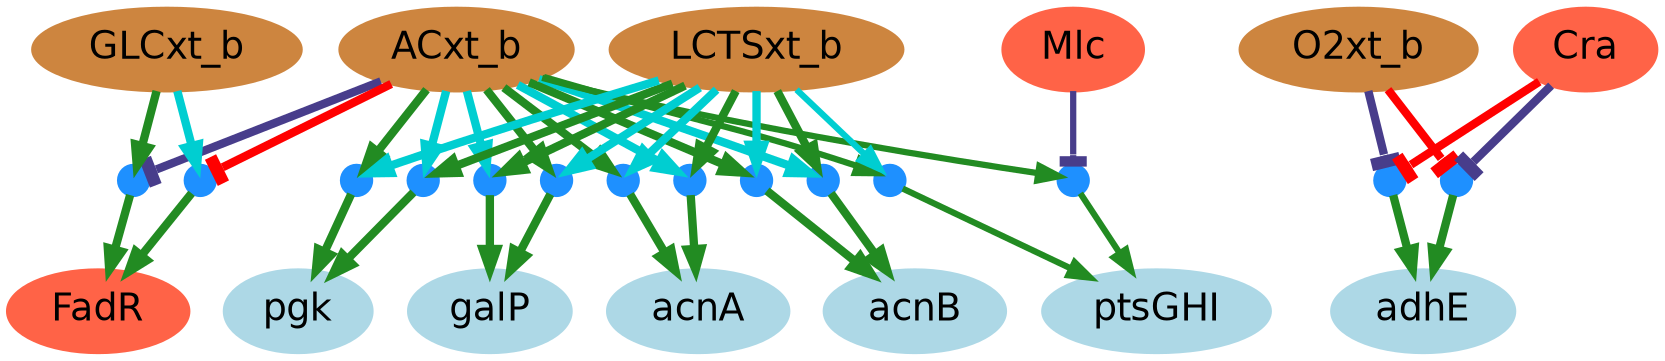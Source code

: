 digraph  {
"incluFadR/!ACxt_b/GLCxt_b" [color=dodgerblue, fillcolor=dodgerblue, fixedsize=True, fontname=Helvetica, fontsize=18, height="0.2", label=" ", shape=ellipse, style="filled, bold", width="0.2"];
FadR [color=tomato, fillcolor=tomato, fontname=Helvetica, fontsize=18, shape=ellipse, style="filled, bold"];
ACxt_b [color=peru, fillcolor=peru, fontname=Helvetica, fontsize=18, shape=ellipse, style="filled, bold"];
GLCxt_b [color=peru, fillcolor=peru, fontname=Helvetica, fontsize=18, shape=ellipse, style="filled, bold"];
"incluFadR/GLCxt_b/!ACxt_b" [color=dodgerblue, fillcolor=dodgerblue, fixedsize=True, fontname=Helvetica, fontsize=18, height="0.2", label=" ", shape=ellipse, style="filled, bold", width="0.2"];
"incluacnA/ACxt_b/LCTSxt_b" [color=dodgerblue, fillcolor=dodgerblue, fixedsize=True, fontname=Helvetica, fontsize=18, height="0.2", label=" ", shape=ellipse, style="filled, bold", width="0.2"];
acnA [color=lightblue, fillcolor=lightblue, fontname=Helvetica, fontsize=18, shape=ellipse, style="filled, bold"];
LCTSxt_b [color=peru, fillcolor=peru, fontname=Helvetica, fontsize=18, shape=ellipse, style="filled, bold"];
"incluacnA/LCTSxt_b/ACxt_b" [color=dodgerblue, fillcolor=dodgerblue, fixedsize=True, fontname=Helvetica, fontsize=18, height="0.2", label=" ", shape=ellipse, style="filled, bold", width="0.2"];
"incluacnB/ACxt_b/LCTSxt_b" [color=dodgerblue, fillcolor=dodgerblue, fixedsize=True, fontname=Helvetica, fontsize=18, height="0.2", label=" ", shape=ellipse, style="filled, bold", width="0.2"];
acnB [color=lightblue, fillcolor=lightblue, fontname=Helvetica, fontsize=18, shape=ellipse, style="filled, bold"];
"incluacnB/LCTSxt_b/ACxt_b" [color=dodgerblue, fillcolor=dodgerblue, fixedsize=True, fontname=Helvetica, fontsize=18, height="0.2", label=" ", shape=ellipse, style="filled, bold", width="0.2"];
"incluadhE/!O2xt_b/!Cra" [color=dodgerblue, fillcolor=dodgerblue, fixedsize=True, fontname=Helvetica, fontsize=18, height="0.2", label=" ", shape=ellipse, style="filled, bold", width="0.2"];
adhE [color=lightblue, fillcolor=lightblue, fontname=Helvetica, fontsize=18, shape=ellipse, style="filled, bold"];
O2xt_b [color=peru, fillcolor=peru, fontname=Helvetica, fontsize=18, shape=ellipse, style="filled, bold"];
Cra [color=tomato, fillcolor=tomato, fontname=Helvetica, fontsize=18, shape=ellipse, style="filled, bold"];
"incluadhE/!Cra/!O2xt_b" [color=dodgerblue, fillcolor=dodgerblue, fixedsize=True, fontname=Helvetica, fontsize=18, height="0.2", label=" ", shape=ellipse, style="filled, bold", width="0.2"];
"inclugalP/ACxt_b/LCTSxt_b" [color=dodgerblue, fillcolor=dodgerblue, fixedsize=True, fontname=Helvetica, fontsize=18, height="0.2", label=" ", shape=ellipse, style="filled, bold", width="0.2"];
galP [color=lightblue, fillcolor=lightblue, fontname=Helvetica, fontsize=18, shape=ellipse, style="filled, bold"];
"inclugalP/LCTSxt_b/ACxt_b" [color=dodgerblue, fillcolor=dodgerblue, fixedsize=True, fontname=Helvetica, fontsize=18, height="0.2", label=" ", shape=ellipse, style="filled, bold", width="0.2"];
"inclupgk/ACxt_b/LCTSxt_b" [color=dodgerblue, fillcolor=dodgerblue, fixedsize=True, fontname=Helvetica, fontsize=18, height="0.2", label=" ", shape=ellipse, style="filled, bold", width="0.2"];
pgk [color=lightblue, fillcolor=lightblue, fontname=Helvetica, fontsize=18, shape=ellipse, style="filled, bold"];
"inclupgk/LCTSxt_b/ACxt_b" [color=dodgerblue, fillcolor=dodgerblue, fixedsize=True, fontname=Helvetica, fontsize=18, height="0.2", label=" ", shape=ellipse, style="filled, bold", width="0.2"];
"incluptsGHI/!Mlc/ACxt_b" [color=dodgerblue, fillcolor=dodgerblue, fixedsize=True, fontname=Helvetica, fontsize=18, height="0.2", label=" ", shape=ellipse, style="filled, bold", width="0.2"];
ptsGHI [color=lightblue, fillcolor=lightblue, fontname=Helvetica, fontsize=18, shape=ellipse, style="filled, bold"];
Mlc [color=tomato, fillcolor=tomato, fontname=Helvetica, fontsize=18, shape=ellipse, style="filled, bold"];
"incluptsGHI/LCTSxt_b/ACxt_b" [color=dodgerblue, fillcolor=dodgerblue, fixedsize=True, fontname=Helvetica, fontsize=18, height="0.2", label=" ", shape=ellipse, style="filled, bold", width="0.2"];
"incluFadR/!ACxt_b/GLCxt_b" -> FadR  [arrowhead=normal, color=forestgreen, dir=forward, key=0, penwidth=4, sign=1, weight=4];
ACxt_b -> "incluFadR/!ACxt_b/GLCxt_b"  [arrowhead=tee, color=darkslateblue, dir=forward, key=0, penwidth=4, sign="-2", weight=4];
ACxt_b -> "incluFadR/GLCxt_b/!ACxt_b"  [arrowhead=tee, color=red, dir=forward, key=0, penwidth=4, sign="-1", weight=4];
ACxt_b -> "incluacnA/ACxt_b/LCTSxt_b"  [arrowhead=normal, color=darkturquoise, dir=forward, key=0, penwidth=4, sign=2, weight=4];
ACxt_b -> "incluacnA/LCTSxt_b/ACxt_b"  [arrowhead=normal, color=forestgreen, dir=forward, key=0, penwidth=4, sign=1, weight=4];
ACxt_b -> "incluacnB/ACxt_b/LCTSxt_b"  [arrowhead=normal, color=darkturquoise, dir=forward, key=0, penwidth=4, sign=2, weight=4];
ACxt_b -> "incluacnB/LCTSxt_b/ACxt_b"  [arrowhead=normal, color=forestgreen, dir=forward, key=0, penwidth=4, sign=1, weight=4];
ACxt_b -> "inclugalP/ACxt_b/LCTSxt_b"  [arrowhead=normal, color=darkturquoise, dir=forward, key=0, penwidth=4, sign=2, weight=4];
ACxt_b -> "inclugalP/LCTSxt_b/ACxt_b"  [arrowhead=normal, color=forestgreen, dir=forward, key=0, penwidth=4, sign=1, weight=4];
ACxt_b -> "inclupgk/ACxt_b/LCTSxt_b"  [arrowhead=normal, color=darkturquoise, dir=forward, key=0, penwidth=4, sign=2, weight=4];
ACxt_b -> "inclupgk/LCTSxt_b/ACxt_b"  [arrowhead=normal, color=forestgreen, dir=forward, key=0, penwidth=4, sign=1, weight=4];
ACxt_b -> "incluptsGHI/!Mlc/ACxt_b"  [arrowhead=normal, color=forestgreen, dir=forward, key=0, penwidth=3, sign=1, weight=3];
ACxt_b -> "incluptsGHI/LCTSxt_b/ACxt_b"  [arrowhead=normal, color=forestgreen, dir=forward, key=0, penwidth=3, sign=1, weight=3];
GLCxt_b -> "incluFadR/!ACxt_b/GLCxt_b"  [arrowhead=normal, color=forestgreen, dir=forward, key=0, penwidth=4, sign=1, weight=4];
GLCxt_b -> "incluFadR/GLCxt_b/!ACxt_b"  [arrowhead=normal, color=darkturquoise, dir=forward, key=0, penwidth=4, sign=2, weight=4];
"incluFadR/GLCxt_b/!ACxt_b" -> FadR  [arrowhead=normal, color=forestgreen, dir=forward, key=0, penwidth=4, sign=1, weight=4];
"incluacnA/ACxt_b/LCTSxt_b" -> acnA  [arrowhead=normal, color=forestgreen, dir=forward, key=0, penwidth=4, sign=1, weight=4];
LCTSxt_b -> "incluacnA/ACxt_b/LCTSxt_b"  [arrowhead=normal, color=forestgreen, dir=forward, key=0, penwidth=4, sign=1, weight=4];
LCTSxt_b -> "incluacnA/LCTSxt_b/ACxt_b"  [arrowhead=normal, color=darkturquoise, dir=forward, key=0, penwidth=4, sign=2, weight=4];
LCTSxt_b -> "incluacnB/ACxt_b/LCTSxt_b"  [arrowhead=normal, color=forestgreen, dir=forward, key=0, penwidth=4, sign=1, weight=4];
LCTSxt_b -> "incluacnB/LCTSxt_b/ACxt_b"  [arrowhead=normal, color=darkturquoise, dir=forward, key=0, penwidth=4, sign=2, weight=4];
LCTSxt_b -> "inclugalP/ACxt_b/LCTSxt_b"  [arrowhead=normal, color=forestgreen, dir=forward, key=0, penwidth=4, sign=1, weight=4];
LCTSxt_b -> "inclugalP/LCTSxt_b/ACxt_b"  [arrowhead=normal, color=darkturquoise, dir=forward, key=0, penwidth=4, sign=2, weight=4];
LCTSxt_b -> "inclupgk/ACxt_b/LCTSxt_b"  [arrowhead=normal, color=forestgreen, dir=forward, key=0, penwidth=4, sign=1, weight=4];
LCTSxt_b -> "inclupgk/LCTSxt_b/ACxt_b"  [arrowhead=normal, color=darkturquoise, dir=forward, key=0, penwidth=4, sign=2, weight=4];
LCTSxt_b -> "incluptsGHI/LCTSxt_b/ACxt_b"  [arrowhead=normal, color=darkturquoise, dir=forward, key=0, penwidth=3, sign=2, weight=3];
"incluacnA/LCTSxt_b/ACxt_b" -> acnA  [arrowhead=normal, color=forestgreen, dir=forward, key=0, penwidth=4, sign=1, weight=4];
"incluacnB/ACxt_b/LCTSxt_b" -> acnB  [arrowhead=normal, color=forestgreen, dir=forward, key=0, penwidth=4, sign=1, weight=4];
"incluacnB/LCTSxt_b/ACxt_b" -> acnB  [arrowhead=normal, color=forestgreen, dir=forward, key=0, penwidth=4, sign=1, weight=4];
"incluadhE/!O2xt_b/!Cra" -> adhE  [arrowhead=normal, color=forestgreen, dir=forward, key=0, penwidth=4, sign=1, weight=4];
O2xt_b -> "incluadhE/!O2xt_b/!Cra"  [arrowhead=tee, color=darkslateblue, dir=forward, key=0, penwidth=4, sign="-2", weight=4];
O2xt_b -> "incluadhE/!Cra/!O2xt_b"  [arrowhead=tee, color=red, dir=forward, key=0, penwidth=4, sign="-1", weight=4];
Cra -> "incluadhE/!O2xt_b/!Cra"  [arrowhead=tee, color=red, dir=forward, key=0, penwidth=4, sign="-1", weight=4];
Cra -> "incluadhE/!Cra/!O2xt_b"  [arrowhead=tee, color=darkslateblue, dir=forward, key=0, penwidth=4, sign="-2", weight=4];
"incluadhE/!Cra/!O2xt_b" -> adhE  [arrowhead=normal, color=forestgreen, dir=forward, key=0, penwidth=4, sign=1, weight=4];
"inclugalP/ACxt_b/LCTSxt_b" -> galP  [arrowhead=normal, color=forestgreen, dir=forward, key=0, penwidth=4, sign=1, weight=4];
"inclugalP/LCTSxt_b/ACxt_b" -> galP  [arrowhead=normal, color=forestgreen, dir=forward, key=0, penwidth=4, sign=1, weight=4];
"inclupgk/ACxt_b/LCTSxt_b" -> pgk  [arrowhead=normal, color=forestgreen, dir=forward, key=0, penwidth=4, sign=1, weight=4];
"inclupgk/LCTSxt_b/ACxt_b" -> pgk  [arrowhead=normal, color=forestgreen, dir=forward, key=0, penwidth=4, sign=1, weight=4];
"incluptsGHI/!Mlc/ACxt_b" -> ptsGHI  [arrowhead=normal, color=forestgreen, dir=forward, key=0, penwidth=3, sign=1, weight=3];
Mlc -> "incluptsGHI/!Mlc/ACxt_b"  [arrowhead=tee, color=darkslateblue, dir=forward, key=0, penwidth=3, sign="-2", weight=3];
"incluptsGHI/LCTSxt_b/ACxt_b" -> ptsGHI  [arrowhead=normal, color=forestgreen, dir=forward, key=0, penwidth=3, sign=1, weight=3];
}
